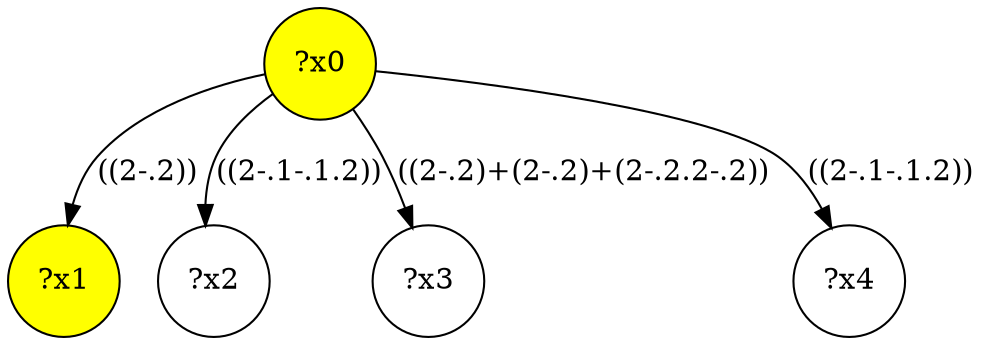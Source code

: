 digraph g {
	x0 [fillcolor="yellow", style="filled," shape=circle, label="?x0"];
	x1 [fillcolor="yellow", style="filled," shape=circle, label="?x1"];
	x0 -> x1 [label="((2-.2))"];
	x2 [shape=circle, label="?x2"];
	x0 -> x2 [label="((2-.1-.1.2))"];
	x3 [shape=circle, label="?x3"];
	x0 -> x3 [label="((2-.2)+(2-.2)+(2-.2.2-.2))"];
	x4 [shape=circle, label="?x4"];
	x0 -> x4 [label="((2-.1-.1.2))"];
}
